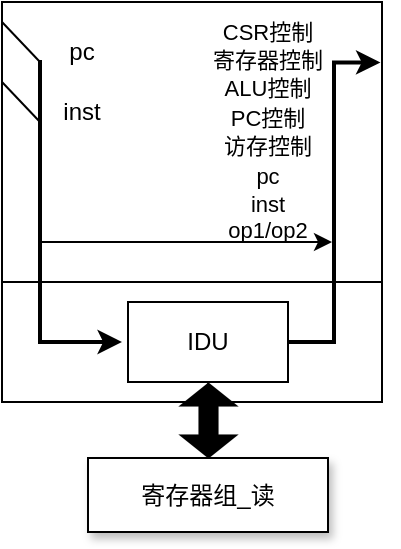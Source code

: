 <mxfile version="24.0.4" type="device">
  <diagram name="Page-1" id="ijKU6omm411AxzlGt9A5">
    <mxGraphModel dx="691" dy="386" grid="1" gridSize="10" guides="1" tooltips="1" connect="1" arrows="1" fold="1" page="1" pageScale="1" pageWidth="850" pageHeight="1100" background="none" math="0" shadow="0">
      <root>
        <mxCell id="0" />
        <mxCell id="1" parent="0" />
        <mxCell id="vYJTW-IyGAqJvvr4b3gr-3" value="" style="rounded=0;whiteSpace=wrap;html=1;movable=1;resizable=1;rotatable=1;deletable=1;editable=1;locked=0;connectable=1;" parent="1" vertex="1">
          <mxGeometry x="210" y="40" width="190" height="200" as="geometry" />
        </mxCell>
        <mxCell id="vYJTW-IyGAqJvvr4b3gr-58" value="" style="endArrow=classic;html=1;rounded=0;exitX=1;exitY=0.5;exitDx=0;exitDy=0;edgeStyle=elbowEdgeStyle;entryX=0.996;entryY=0.151;entryDx=0;entryDy=0;entryPerimeter=0;strokeWidth=2;" parent="1" source="vYJTW-IyGAqJvvr4b3gr-55" target="vYJTW-IyGAqJvvr4b3gr-3" edge="1">
          <mxGeometry width="50" height="50" relative="1" as="geometry">
            <mxPoint x="248" y="280" as="sourcePoint" />
            <mxPoint x="398" y="130" as="targetPoint" />
          </mxGeometry>
        </mxCell>
        <mxCell id="vYJTW-IyGAqJvvr4b3gr-61" value="" style="shape=flexArrow;endArrow=classic;startArrow=block;html=1;rounded=0;entryX=0.5;entryY=1;entryDx=0;entryDy=0;fillColor=#000000;elbow=vertical;strokeWidth=0;targetPerimeterSpacing=0;startFill=0;startSize=4;endSize=4;" parent="1" target="vYJTW-IyGAqJvvr4b3gr-55" edge="1">
          <mxGeometry width="100" height="100" relative="1" as="geometry">
            <mxPoint x="313" y="268" as="sourcePoint" />
            <mxPoint x="348" y="230" as="targetPoint" />
          </mxGeometry>
        </mxCell>
        <mxCell id="vYJTW-IyGAqJvvr4b3gr-4" value="" style="endArrow=none;html=1;rounded=0;entryX=1.001;entryY=0.721;entryDx=0;entryDy=0;entryPerimeter=0;" parent="1" edge="1">
          <mxGeometry width="50" height="50" relative="1" as="geometry">
            <mxPoint x="400" y="180" as="sourcePoint" />
            <mxPoint x="210" y="180" as="targetPoint" />
          </mxGeometry>
        </mxCell>
        <mxCell id="vYJTW-IyGAqJvvr4b3gr-6" value="" style="endArrow=none;html=1;rounded=0;strokeWidth=2;" parent="1" edge="1">
          <mxGeometry width="50" height="50" relative="1" as="geometry">
            <mxPoint x="229" y="211" as="sourcePoint" />
            <mxPoint x="229" y="69" as="targetPoint" />
          </mxGeometry>
        </mxCell>
        <mxCell id="vYJTW-IyGAqJvvr4b3gr-7" value="" style="endArrow=none;html=1;rounded=0;" parent="1" edge="1">
          <mxGeometry width="50" height="50" relative="1" as="geometry">
            <mxPoint x="229" y="70" as="sourcePoint" />
            <mxPoint x="210" y="50" as="targetPoint" />
          </mxGeometry>
        </mxCell>
        <mxCell id="vYJTW-IyGAqJvvr4b3gr-8" value="" style="endArrow=none;html=1;rounded=0;" parent="1" edge="1">
          <mxGeometry width="50" height="50" relative="1" as="geometry">
            <mxPoint x="229" y="100" as="sourcePoint" />
            <mxPoint x="210" y="80" as="targetPoint" />
          </mxGeometry>
        </mxCell>
        <mxCell id="vYJTW-IyGAqJvvr4b3gr-12" value="pc" style="text;html=1;strokeColor=none;fillColor=none;align=center;verticalAlign=middle;whiteSpace=wrap;rounded=0;" parent="1" vertex="1">
          <mxGeometry x="220" y="50" width="60" height="30" as="geometry" />
        </mxCell>
        <mxCell id="vYJTW-IyGAqJvvr4b3gr-23" value="inst" style="text;html=1;strokeColor=none;fillColor=none;align=center;verticalAlign=middle;whiteSpace=wrap;rounded=0;" parent="1" vertex="1">
          <mxGeometry x="220" y="80" width="60" height="30" as="geometry" />
        </mxCell>
        <mxCell id="vYJTW-IyGAqJvvr4b3gr-36" value="" style="endArrow=classic;html=1;rounded=0;strokeWidth=2;entryX=0;entryY=0.5;entryDx=0;entryDy=0;" parent="1" edge="1">
          <mxGeometry width="50" height="50" relative="1" as="geometry">
            <mxPoint x="229" y="210" as="sourcePoint" />
            <mxPoint x="270" y="210" as="targetPoint" />
          </mxGeometry>
        </mxCell>
        <mxCell id="vYJTW-IyGAqJvvr4b3gr-55" value="IDU" style="rounded=0;whiteSpace=wrap;html=1;" parent="1" vertex="1">
          <mxGeometry x="273" y="190" width="80" height="40" as="geometry" />
        </mxCell>
        <mxCell id="vYJTW-IyGAqJvvr4b3gr-66" value="" style="edgeStyle=orthogonalEdgeStyle;rounded=0;orthogonalLoop=1;jettySize=auto;html=1;" parent="1" source="vYJTW-IyGAqJvvr4b3gr-62" target="vYJTW-IyGAqJvvr4b3gr-55" edge="1">
          <mxGeometry relative="1" as="geometry" />
        </mxCell>
        <mxCell id="vYJTW-IyGAqJvvr4b3gr-62" value="寄存器组_读" style="rounded=0;whiteSpace=wrap;html=1;shadow=1;" parent="1" vertex="1">
          <mxGeometry x="253" y="268" width="120" height="37" as="geometry" />
        </mxCell>
        <mxCell id="KoD_33bqlST3TNC8V_lG-2" value="&lt;font style=&quot;font-size: 11px;&quot;&gt;CSR控制&lt;/font&gt;&lt;div&gt;&lt;span style=&quot;font-size: 11px;&quot;&gt;寄存器控制&lt;/span&gt;&lt;/div&gt;&lt;div&gt;&lt;span style=&quot;font-size: 11px;&quot;&gt;ALU控制&lt;/span&gt;&lt;/div&gt;&lt;div&gt;&lt;span style=&quot;font-size: 11px;&quot;&gt;PC控制&lt;/span&gt;&lt;/div&gt;&lt;div&gt;&lt;span style=&quot;font-size: 11px;&quot;&gt;访存控制&lt;/span&gt;&lt;/div&gt;&lt;div&gt;&lt;span style=&quot;font-size: 11px;&quot;&gt;pc&lt;/span&gt;&lt;/div&gt;&lt;div&gt;&lt;span style=&quot;font-size: 11px;&quot;&gt;inst&lt;br&gt;&lt;/span&gt;&lt;div style=&quot;font-size: 11px;&quot;&gt;op1/op2&lt;/div&gt;&lt;/div&gt;" style="text;html=1;align=center;verticalAlign=middle;whiteSpace=wrap;rounded=0;" parent="1" vertex="1">
          <mxGeometry x="313" y="39" width="60" height="130" as="geometry" />
        </mxCell>
        <mxCell id="KoD_33bqlST3TNC8V_lG-3" value="" style="endArrow=classic;html=1;rounded=0;entryX=0.994;entryY=0.922;entryDx=0;entryDy=0;entryPerimeter=0;" parent="1" edge="1">
          <mxGeometry width="50" height="50" relative="1" as="geometry">
            <mxPoint x="230" y="160" as="sourcePoint" />
            <mxPoint x="375" y="160" as="targetPoint" />
          </mxGeometry>
        </mxCell>
      </root>
    </mxGraphModel>
  </diagram>
</mxfile>
